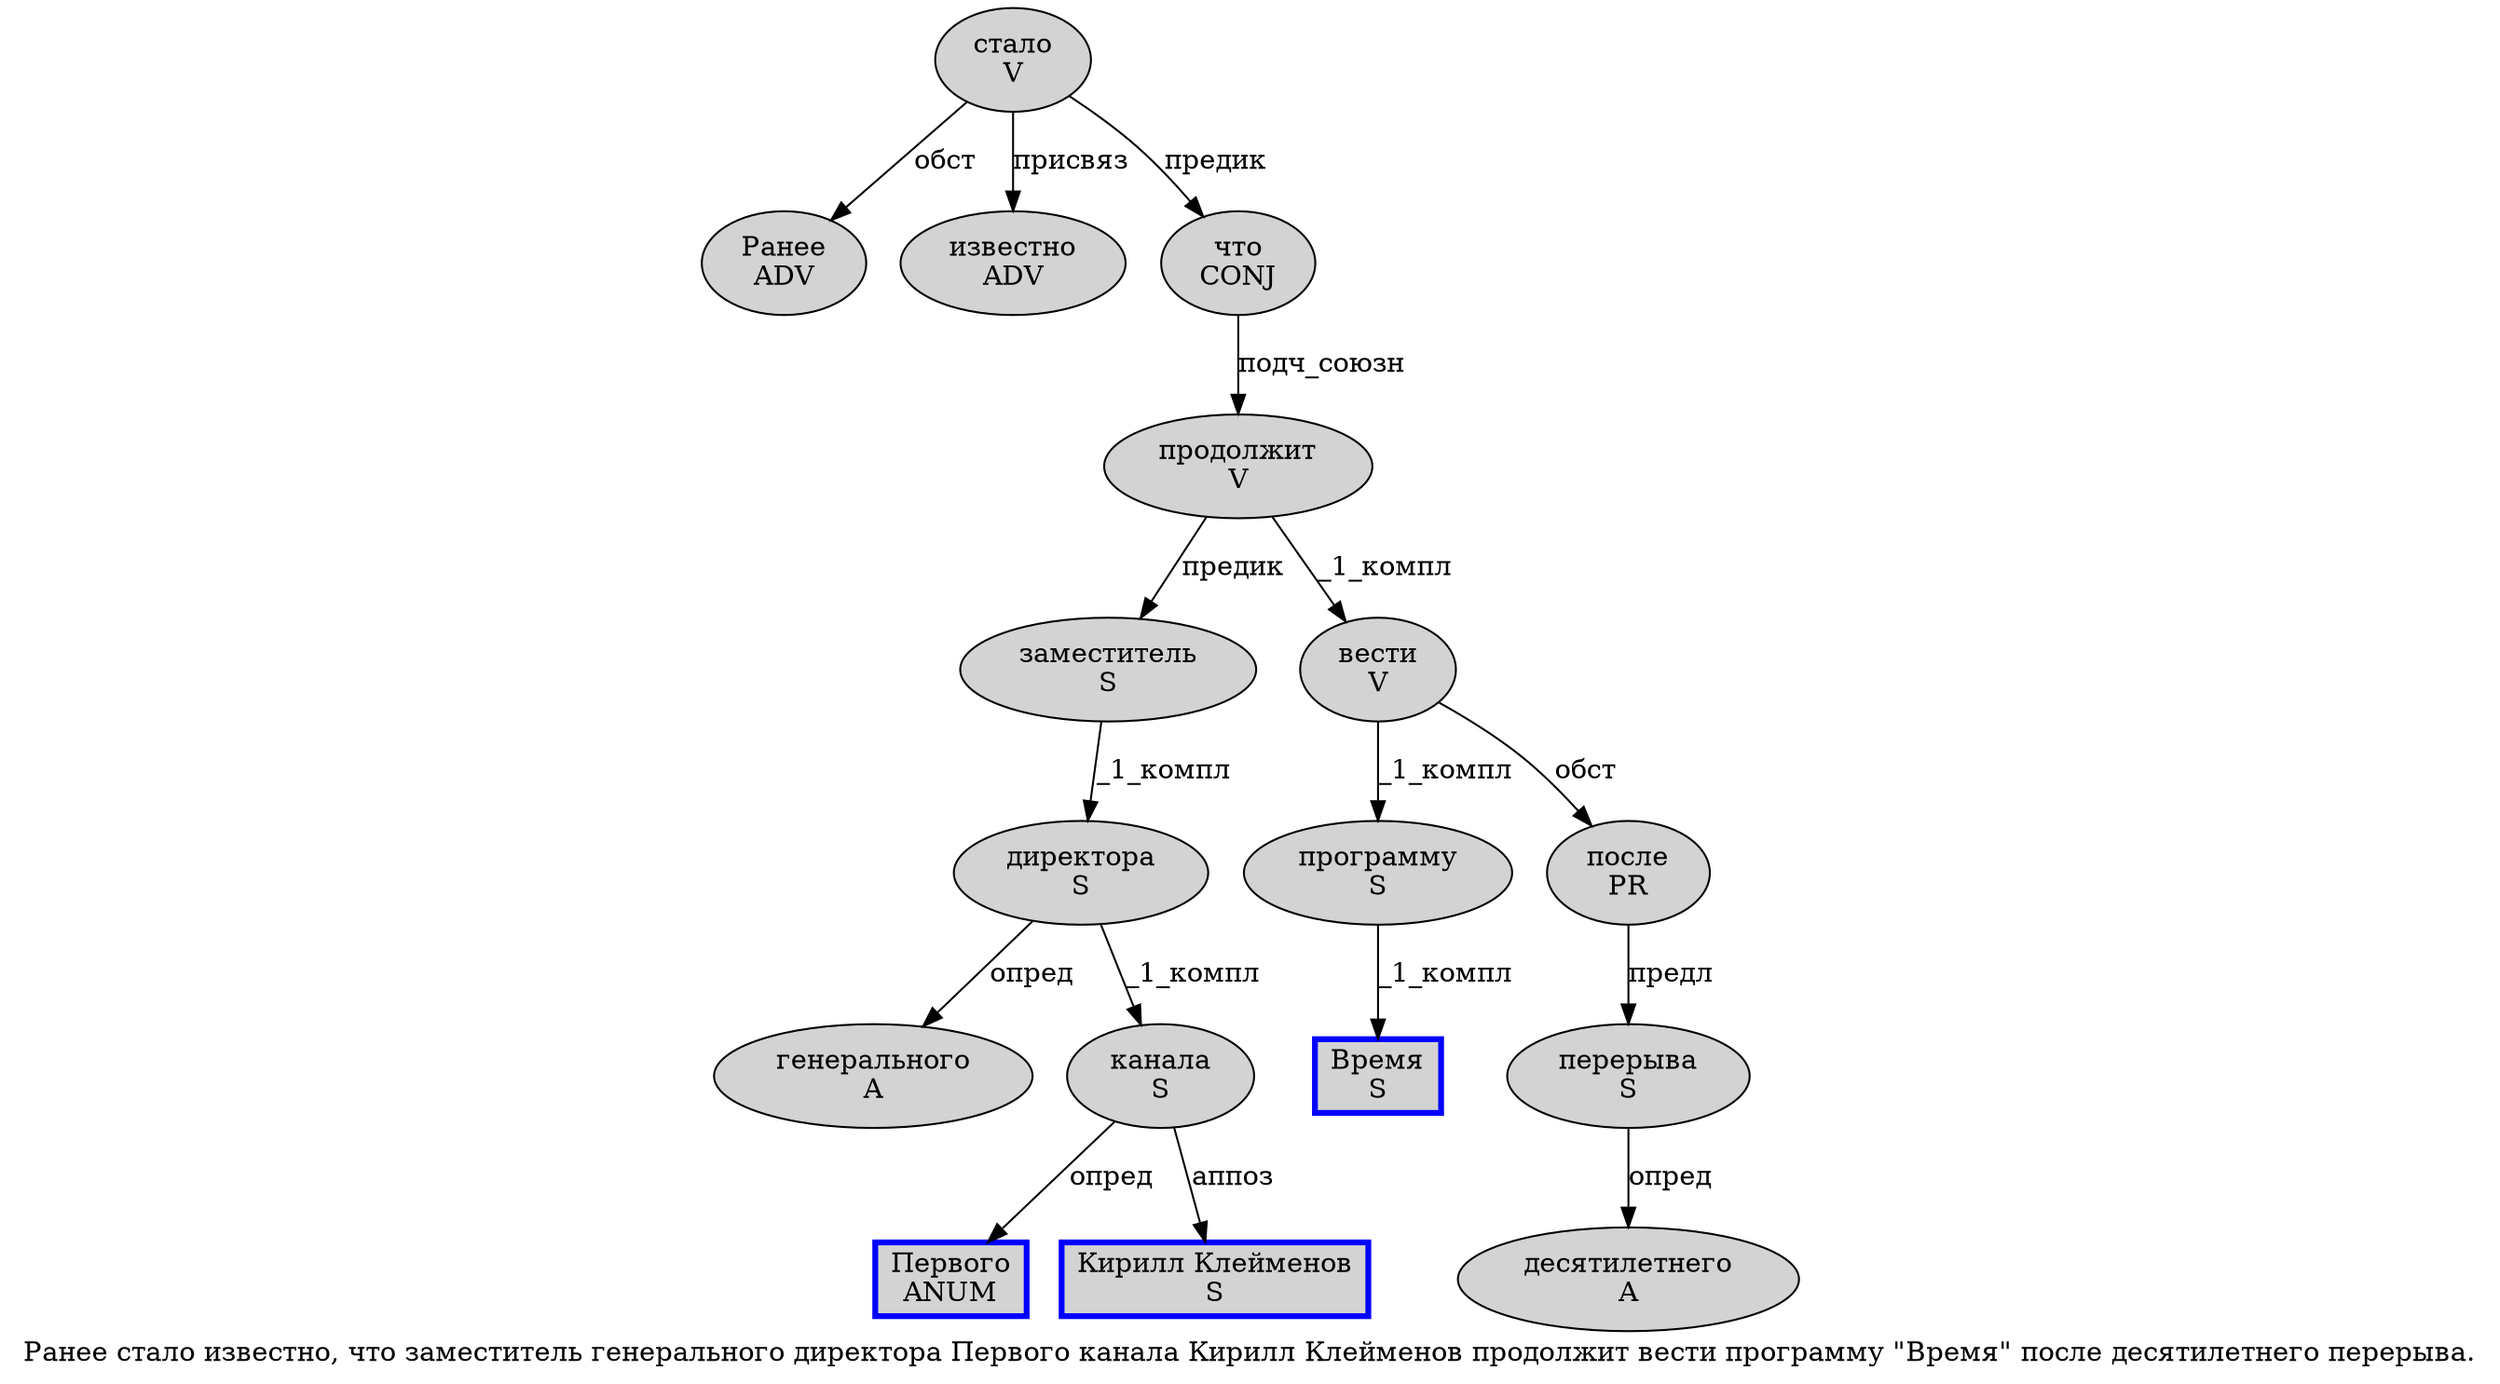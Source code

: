 digraph SENTENCE_1363 {
	graph [label="Ранее стало известно, что заместитель генерального директора Первого канала Кирилл Клейменов продолжит вести программу \"Время\" после десятилетнего перерыва."]
	node [style=filled]
		0 [label="Ранее
ADV" color="" fillcolor=lightgray penwidth=1 shape=ellipse]
		1 [label="стало
V" color="" fillcolor=lightgray penwidth=1 shape=ellipse]
		2 [label="известно
ADV" color="" fillcolor=lightgray penwidth=1 shape=ellipse]
		4 [label="что
CONJ" color="" fillcolor=lightgray penwidth=1 shape=ellipse]
		5 [label="заместитель
S" color="" fillcolor=lightgray penwidth=1 shape=ellipse]
		6 [label="генерального
A" color="" fillcolor=lightgray penwidth=1 shape=ellipse]
		7 [label="директора
S" color="" fillcolor=lightgray penwidth=1 shape=ellipse]
		8 [label="Первого
ANUM" color=blue fillcolor=lightgray penwidth=3 shape=box]
		9 [label="канала
S" color="" fillcolor=lightgray penwidth=1 shape=ellipse]
		10 [label="Кирилл Клейменов
S" color=blue fillcolor=lightgray penwidth=3 shape=box]
		11 [label="продолжит
V" color="" fillcolor=lightgray penwidth=1 shape=ellipse]
		12 [label="вести
V" color="" fillcolor=lightgray penwidth=1 shape=ellipse]
		13 [label="программу
S" color="" fillcolor=lightgray penwidth=1 shape=ellipse]
		15 [label="Время
S" color=blue fillcolor=lightgray penwidth=3 shape=box]
		17 [label="после
PR" color="" fillcolor=lightgray penwidth=1 shape=ellipse]
		18 [label="десятилетнего
A" color="" fillcolor=lightgray penwidth=1 shape=ellipse]
		19 [label="перерыва
S" color="" fillcolor=lightgray penwidth=1 shape=ellipse]
			1 -> 0 [label="обст"]
			1 -> 2 [label="присвяз"]
			1 -> 4 [label="предик"]
			13 -> 15 [label="_1_компл"]
			17 -> 19 [label="предл"]
			11 -> 5 [label="предик"]
			11 -> 12 [label="_1_компл"]
			9 -> 8 [label="опред"]
			9 -> 10 [label="аппоз"]
			5 -> 7 [label="_1_компл"]
			19 -> 18 [label="опред"]
			12 -> 13 [label="_1_компл"]
			12 -> 17 [label="обст"]
			7 -> 6 [label="опред"]
			7 -> 9 [label="_1_компл"]
			4 -> 11 [label="подч_союзн"]
}